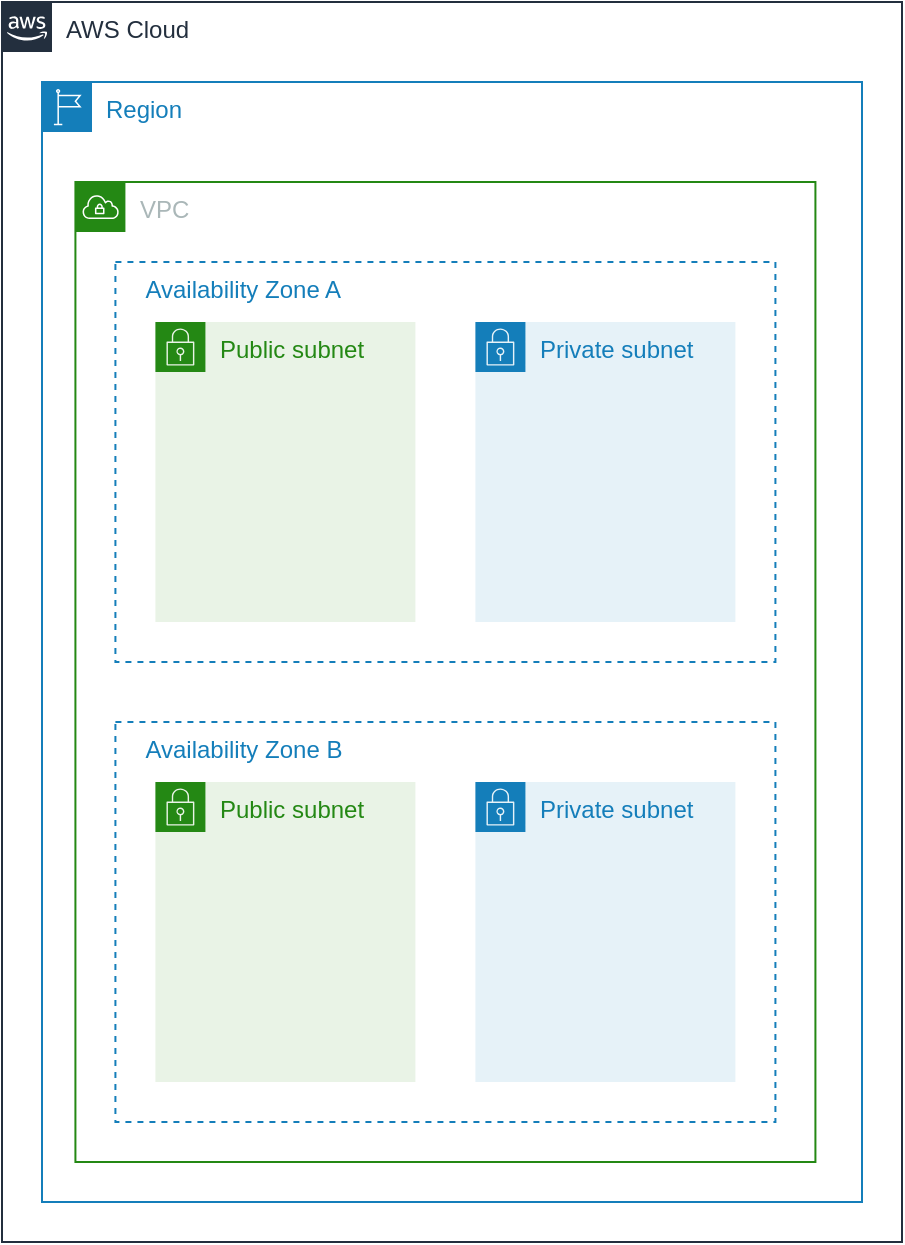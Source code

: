 <mxfile version="12.6.5" type="device" pages="3"><diagram id="th-UINMLRCVCMA2HlX6S" name="Network"><mxGraphModel dx="1086" dy="846" grid="1" gridSize="10" guides="1" tooltips="1" connect="1" arrows="1" fold="1" page="1" pageScale="1" pageWidth="827" pageHeight="1169" math="0" shadow="0"><root><mxCell id="EWrqfDR4RAuhVju0mpp0-0"/><mxCell id="EWrqfDR4RAuhVju0mpp0-1" parent="EWrqfDR4RAuhVju0mpp0-0"/><mxCell id="4w3ppOAeY_oo9qaik-dn-0" value="AWS Cloud" style="points=[[0,0],[0.25,0],[0.5,0],[0.75,0],[1,0],[1,0.25],[1,0.5],[1,0.75],[1,1],[0.75,1],[0.5,1],[0.25,1],[0,1],[0,0.75],[0,0.5],[0,0.25]];outlineConnect=0;gradientColor=none;html=1;whiteSpace=wrap;fontSize=12;fontStyle=0;shape=mxgraph.aws4.group;grIcon=mxgraph.aws4.group_aws_cloud_alt;strokeColor=#232F3E;fillColor=none;verticalAlign=top;align=left;spacingLeft=30;fontColor=#232F3E;dashed=0;" parent="EWrqfDR4RAuhVju0mpp0-1" vertex="1"><mxGeometry x="190" y="250" width="450" height="620" as="geometry"/></mxCell><mxCell id="4w3ppOAeY_oo9qaik-dn-1" value="Region" style="points=[[0,0],[0.25,0],[0.5,0],[0.75,0],[1,0],[1,0.25],[1,0.5],[1,0.75],[1,1],[0.75,1],[0.5,1],[0.25,1],[0,1],[0,0.75],[0,0.5],[0,0.25]];outlineConnect=0;gradientColor=none;html=1;whiteSpace=wrap;fontSize=12;fontStyle=0;shape=mxgraph.aws4.group;grIcon=mxgraph.aws4.group_region;strokeColor=#147EBA;fillColor=none;verticalAlign=top;align=left;spacingLeft=30;fontColor=#147EBA;dashed=0;" parent="EWrqfDR4RAuhVju0mpp0-1" vertex="1"><mxGeometry x="210" y="290" width="410" height="560" as="geometry"/></mxCell><mxCell id="4w3ppOAeY_oo9qaik-dn-2" value="VPC" style="points=[[0,0],[0.25,0],[0.5,0],[0.75,0],[1,0],[1,0.25],[1,0.5],[1,0.75],[1,1],[0.75,1],[0.5,1],[0.25,1],[0,1],[0,0.75],[0,0.5],[0,0.25]];outlineConnect=0;gradientColor=none;html=1;whiteSpace=wrap;fontSize=12;fontStyle=0;shape=mxgraph.aws4.group;grIcon=mxgraph.aws4.group_vpc;strokeColor=#248814;fillColor=none;verticalAlign=top;align=left;spacingLeft=30;fontColor=#AAB7B8;dashed=0;" parent="EWrqfDR4RAuhVju0mpp0-1" vertex="1"><mxGeometry x="226.71" y="340" width="370" height="490" as="geometry"/></mxCell><mxCell id="4w3ppOAeY_oo9qaik-dn-3" value="Availability Zone B" style="fillColor=none;strokeColor=#147EBA;dashed=1;verticalAlign=top;fontStyle=0;fontColor=#147EBA;align=left;spacingLeft=13;" parent="EWrqfDR4RAuhVju0mpp0-1" vertex="1"><mxGeometry x="246.71" y="610" width="330" height="200" as="geometry"/></mxCell><mxCell id="4w3ppOAeY_oo9qaik-dn-4" value="Availability Zone A" style="fillColor=none;strokeColor=#147EBA;dashed=1;verticalAlign=top;fontStyle=0;fontColor=#147EBA;align=left;spacingLeft=13;" parent="EWrqfDR4RAuhVju0mpp0-1" vertex="1"><mxGeometry x="246.71" y="380" width="330" height="200" as="geometry"/></mxCell><mxCell id="4w3ppOAeY_oo9qaik-dn-5" value="Public subnet" style="points=[[0,0],[0.25,0],[0.5,0],[0.75,0],[1,0],[1,0.25],[1,0.5],[1,0.75],[1,1],[0.75,1],[0.5,1],[0.25,1],[0,1],[0,0.75],[0,0.5],[0,0.25]];outlineConnect=0;gradientColor=none;html=1;whiteSpace=wrap;fontSize=12;fontStyle=0;shape=mxgraph.aws4.group;grIcon=mxgraph.aws4.group_security_group;grStroke=0;strokeColor=#248814;fillColor=#E9F3E6;verticalAlign=top;align=left;spacingLeft=30;fontColor=#248814;dashed=0;" parent="EWrqfDR4RAuhVju0mpp0-1" vertex="1"><mxGeometry x="266.71" y="410" width="130" height="150" as="geometry"/></mxCell><mxCell id="4w3ppOAeY_oo9qaik-dn-6" value="Public subnet" style="points=[[0,0],[0.25,0],[0.5,0],[0.75,0],[1,0],[1,0.25],[1,0.5],[1,0.75],[1,1],[0.75,1],[0.5,1],[0.25,1],[0,1],[0,0.75],[0,0.5],[0,0.25]];outlineConnect=0;gradientColor=none;html=1;whiteSpace=wrap;fontSize=12;fontStyle=0;shape=mxgraph.aws4.group;grIcon=mxgraph.aws4.group_security_group;grStroke=0;strokeColor=#248814;fillColor=#E9F3E6;verticalAlign=top;align=left;spacingLeft=30;fontColor=#248814;dashed=0;" parent="EWrqfDR4RAuhVju0mpp0-1" vertex="1"><mxGeometry x="266.71" y="640" width="130" height="150" as="geometry"/></mxCell><mxCell id="4w3ppOAeY_oo9qaik-dn-7" value="Private subnet" style="points=[[0,0],[0.25,0],[0.5,0],[0.75,0],[1,0],[1,0.25],[1,0.5],[1,0.75],[1,1],[0.75,1],[0.5,1],[0.25,1],[0,1],[0,0.75],[0,0.5],[0,0.25]];outlineConnect=0;gradientColor=none;html=1;whiteSpace=wrap;fontSize=12;fontStyle=0;shape=mxgraph.aws4.group;grIcon=mxgraph.aws4.group_security_group;grStroke=0;strokeColor=#147EBA;fillColor=#E6F2F8;verticalAlign=top;align=left;spacingLeft=30;fontColor=#147EBA;dashed=0;" parent="EWrqfDR4RAuhVju0mpp0-1" vertex="1"><mxGeometry x="426.71" y="410" width="130" height="150" as="geometry"/></mxCell><mxCell id="4w3ppOAeY_oo9qaik-dn-8" value="Private subnet" style="points=[[0,0],[0.25,0],[0.5,0],[0.75,0],[1,0],[1,0.25],[1,0.5],[1,0.75],[1,1],[0.75,1],[0.5,1],[0.25,1],[0,1],[0,0.75],[0,0.5],[0,0.25]];outlineConnect=0;gradientColor=none;html=1;whiteSpace=wrap;fontSize=12;fontStyle=0;shape=mxgraph.aws4.group;grIcon=mxgraph.aws4.group_security_group;grStroke=0;strokeColor=#147EBA;fillColor=#E6F2F8;verticalAlign=top;align=left;spacingLeft=30;fontColor=#147EBA;dashed=0;" parent="EWrqfDR4RAuhVju0mpp0-1" vertex="1"><mxGeometry x="426.71" y="640" width="130" height="150" as="geometry"/></mxCell></root></mxGraphModel></diagram><diagram id="Bc8q5_bMyxxbQAzsDNBM" name="EKS"><mxGraphModel dx="1086" dy="846" grid="1" gridSize="10" guides="1" tooltips="1" connect="1" arrows="1" fold="1" page="1" pageScale="1" pageWidth="827" pageHeight="1169" math="0" shadow="0"><root><mxCell id="lkuj8e7bvmA6FvxwANG--0"/><mxCell id="lkuj8e7bvmA6FvxwANG--1" parent="lkuj8e7bvmA6FvxwANG--0"/><mxCell id="UC9EFGM5Q_F_0M3E5TGD-0" value="AWS Cloud" style="points=[[0,0],[0.25,0],[0.5,0],[0.75,0],[1,0],[1,0.25],[1,0.5],[1,0.75],[1,1],[0.75,1],[0.5,1],[0.25,1],[0,1],[0,0.75],[0,0.5],[0,0.25]];outlineConnect=0;gradientColor=none;html=1;whiteSpace=wrap;fontSize=12;fontStyle=0;shape=mxgraph.aws4.group;grIcon=mxgraph.aws4.group_aws_cloud_alt;strokeColor=#232F3E;fillColor=none;verticalAlign=top;align=left;spacingLeft=30;fontColor=#232F3E;dashed=0;" parent="lkuj8e7bvmA6FvxwANG--1" vertex="1"><mxGeometry x="60" y="220" width="630" height="640" as="geometry"/></mxCell><mxCell id="UC9EFGM5Q_F_0M3E5TGD-1" value="Region" style="points=[[0,0],[0.25,0],[0.5,0],[0.75,0],[1,0],[1,0.25],[1,0.5],[1,0.75],[1,1],[0.75,1],[0.5,1],[0.25,1],[0,1],[0,0.75],[0,0.5],[0,0.25]];outlineConnect=0;gradientColor=none;html=1;whiteSpace=wrap;fontSize=12;fontStyle=0;shape=mxgraph.aws4.group;grIcon=mxgraph.aws4.group_region;strokeColor=#147EBA;fillColor=none;verticalAlign=top;align=left;spacingLeft=30;fontColor=#147EBA;dashed=0;" parent="lkuj8e7bvmA6FvxwANG--1" vertex="1"><mxGeometry x="90" y="260" width="416.71" height="580" as="geometry"/></mxCell><mxCell id="UC9EFGM5Q_F_0M3E5TGD-2" value="VPC" style="points=[[0,0],[0.25,0],[0.5,0],[0.75,0],[1,0],[1,0.25],[1,0.5],[1,0.75],[1,1],[0.75,1],[0.5,1],[0.25,1],[0,1],[0,0.75],[0,0.5],[0,0.25]];outlineConnect=0;gradientColor=none;html=1;whiteSpace=wrap;fontSize=12;fontStyle=0;shape=mxgraph.aws4.group;grIcon=mxgraph.aws4.group_vpc;strokeColor=#248814;fillColor=none;verticalAlign=top;align=left;spacingLeft=30;fontColor=#AAB7B8;dashed=0;" parent="lkuj8e7bvmA6FvxwANG--1" vertex="1"><mxGeometry x="116.71" y="300" width="370" height="520" as="geometry"/></mxCell><mxCell id="UC9EFGM5Q_F_0M3E5TGD-3" value="Availability Zone B" style="fillColor=none;strokeColor=#147EBA;dashed=1;verticalAlign=top;fontStyle=0;fontColor=#147EBA;align=left;spacingLeft=13;" parent="lkuj8e7bvmA6FvxwANG--1" vertex="1"><mxGeometry x="136.71" y="600" width="330" height="200" as="geometry"/></mxCell><mxCell id="UC9EFGM5Q_F_0M3E5TGD-4" value="Availability Zone A" style="fillColor=none;strokeColor=#147EBA;dashed=1;verticalAlign=top;fontStyle=0;fontColor=#147EBA;align=left;spacingLeft=13;" parent="lkuj8e7bvmA6FvxwANG--1" vertex="1"><mxGeometry x="136.71" y="370" width="330" height="200" as="geometry"/></mxCell><mxCell id="UC9EFGM5Q_F_0M3E5TGD-5" value="Public subnet" style="points=[[0,0],[0.25,0],[0.5,0],[0.75,0],[1,0],[1,0.25],[1,0.5],[1,0.75],[1,1],[0.75,1],[0.5,1],[0.25,1],[0,1],[0,0.75],[0,0.5],[0,0.25]];outlineConnect=0;gradientColor=none;html=1;whiteSpace=wrap;fontSize=12;fontStyle=0;shape=mxgraph.aws4.group;grIcon=mxgraph.aws4.group_security_group;grStroke=0;strokeColor=#248814;fillColor=#E9F3E6;verticalAlign=top;align=left;spacingLeft=30;fontColor=#248814;dashed=0;" parent="lkuj8e7bvmA6FvxwANG--1" vertex="1"><mxGeometry x="156.71" y="400" width="130" height="150" as="geometry"/></mxCell><mxCell id="UC9EFGM5Q_F_0M3E5TGD-6" value="Public subnet" style="points=[[0,0],[0.25,0],[0.5,0],[0.75,0],[1,0],[1,0.25],[1,0.5],[1,0.75],[1,1],[0.75,1],[0.5,1],[0.25,1],[0,1],[0,0.75],[0,0.5],[0,0.25]];outlineConnect=0;gradientColor=none;html=1;whiteSpace=wrap;fontSize=12;fontStyle=0;shape=mxgraph.aws4.group;grIcon=mxgraph.aws4.group_security_group;grStroke=0;strokeColor=#248814;fillColor=#E9F3E6;verticalAlign=top;align=left;spacingLeft=30;fontColor=#248814;dashed=0;" parent="lkuj8e7bvmA6FvxwANG--1" vertex="1"><mxGeometry x="156.71" y="630" width="130" height="150" as="geometry"/></mxCell><mxCell id="UC9EFGM5Q_F_0M3E5TGD-7" value="Private subnet" style="points=[[0,0],[0.25,0],[0.5,0],[0.75,0],[1,0],[1,0.25],[1,0.5],[1,0.75],[1,1],[0.75,1],[0.5,1],[0.25,1],[0,1],[0,0.75],[0,0.5],[0,0.25]];outlineConnect=0;gradientColor=none;html=1;whiteSpace=wrap;fontSize=12;fontStyle=0;shape=mxgraph.aws4.group;grIcon=mxgraph.aws4.group_security_group;grStroke=0;strokeColor=#147EBA;fillColor=#E6F2F8;verticalAlign=top;align=left;spacingLeft=30;fontColor=#147EBA;dashed=0;" parent="lkuj8e7bvmA6FvxwANG--1" vertex="1"><mxGeometry x="316.71" y="400" width="130" height="150" as="geometry"/></mxCell><mxCell id="UC9EFGM5Q_F_0M3E5TGD-8" value="Private subnet" style="points=[[0,0],[0.25,0],[0.5,0],[0.75,0],[1,0],[1,0.25],[1,0.5],[1,0.75],[1,1],[0.75,1],[0.5,1],[0.25,1],[0,1],[0,0.75],[0,0.5],[0,0.25]];outlineConnect=0;gradientColor=none;html=1;whiteSpace=wrap;fontSize=12;fontStyle=0;shape=mxgraph.aws4.group;grIcon=mxgraph.aws4.group_security_group;grStroke=0;strokeColor=#147EBA;fillColor=#E6F2F8;verticalAlign=top;align=left;spacingLeft=30;fontColor=#147EBA;dashed=0;" parent="lkuj8e7bvmA6FvxwANG--1" vertex="1"><mxGeometry x="316.71" y="630" width="130" height="150" as="geometry"/></mxCell><mxCell id="UC9EFGM5Q_F_0M3E5TGD-11" style="edgeStyle=orthogonalEdgeStyle;rounded=0;orthogonalLoop=1;jettySize=auto;html=1;endArrow=block;endFill=1;strokeColor=#4D4D4D;strokeWidth=2;" parent="lkuj8e7bvmA6FvxwANG--1" source="UC9EFGM5Q_F_0M3E5TGD-14" target="UC9EFGM5Q_F_0M3E5TGD-16" edge="1"><mxGeometry relative="1" as="geometry"><Array as="points"><mxPoint x="536.71" y="329"/><mxPoint x="536.71" y="479"/></Array></mxGeometry></mxCell><mxCell id="UC9EFGM5Q_F_0M3E5TGD-12" style="edgeStyle=orthogonalEdgeStyle;rounded=0;orthogonalLoop=1;jettySize=auto;html=1;endArrow=block;endFill=1;strokeColor=#4D4D4D;strokeWidth=2;" parent="lkuj8e7bvmA6FvxwANG--1" source="UC9EFGM5Q_F_0M3E5TGD-14" target="UC9EFGM5Q_F_0M3E5TGD-18" edge="1"><mxGeometry relative="1" as="geometry"><Array as="points"><mxPoint x="536.71" y="329"/><mxPoint x="536.71" y="705"/></Array></mxGeometry></mxCell><mxCell id="UC9EFGM5Q_F_0M3E5TGD-13" value="management" style="text;html=1;align=center;verticalAlign=middle;resizable=0;points=[];labelBackgroundColor=#ffffff;rotation=-90;" parent="UC9EFGM5Q_F_0M3E5TGD-12" vertex="1" connectable="0"><mxGeometry x="-0.852" y="29" relative="1" as="geometry"><mxPoint x="-20" y="72" as="offset"/></mxGeometry></mxCell><mxCell id="UC9EFGM5Q_F_0M3E5TGD-14" value="EKS&lt;br&gt;Control Plane" style="outlineConnect=0;fontColor=#232F3E;gradientColor=#F78E04;gradientDirection=north;fillColor=#D05C17;strokeColor=#ffffff;dashed=0;verticalLabelPosition=bottom;verticalAlign=top;align=center;html=1;fontSize=12;fontStyle=0;aspect=fixed;shape=mxgraph.aws4.resourceIcon;resIcon=mxgraph.aws4.eks;" parent="lkuj8e7bvmA6FvxwANG--1" vertex="1"><mxGeometry x="586.71" y="290" width="78" height="78" as="geometry"/></mxCell><mxCell id="UC9EFGM5Q_F_0M3E5TGD-15" style="edgeStyle=orthogonalEdgeStyle;rounded=0;orthogonalLoop=1;jettySize=auto;html=1;endArrow=block;endFill=1;strokeColor=#AB2676;strokeWidth=2;jumpStyle=gap;" parent="lkuj8e7bvmA6FvxwANG--1" source="UC9EFGM5Q_F_0M3E5TGD-16" target="UC9EFGM5Q_F_0M3E5TGD-27" edge="1"><mxGeometry relative="1" as="geometry"><mxPoint x="586.71" y="460" as="targetPoint"/><Array as="points"><mxPoint x="566.71" y="500"/><mxPoint x="566.71" y="460"/></Array></mxGeometry></mxCell><mxCell id="UC9EFGM5Q_F_0M3E5TGD-16" value="EKS Work Node" style="outlineConnect=0;fontColor=#232F3E;gradientColor=#F78E04;gradientDirection=north;fillColor=#D05C17;strokeColor=#ffffff;dashed=0;verticalLabelPosition=bottom;verticalAlign=top;align=center;html=1;fontSize=12;fontStyle=0;aspect=fixed;shape=mxgraph.aws4.resourceIcon;resIcon=mxgraph.aws4.ec2;" parent="lkuj8e7bvmA6FvxwANG--1" vertex="1"><mxGeometry x="342.71" y="440" width="78" height="78" as="geometry"/></mxCell><mxCell id="UC9EFGM5Q_F_0M3E5TGD-17" value="" style="edgeStyle=orthogonalEdgeStyle;rounded=0;orthogonalLoop=1;jettySize=auto;html=1;endArrow=block;endFill=1;strokeColor=#AB2676;strokeWidth=2;jumpStyle=gap;fontColor=#AB2676;labelPosition=center;verticalLabelPosition=middle;align=center;verticalAlign=middle;horizontal=0;" parent="lkuj8e7bvmA6FvxwANG--1" source="UC9EFGM5Q_F_0M3E5TGD-18" target="UC9EFGM5Q_F_0M3E5TGD-27" edge="1"><mxGeometry x="0.223" y="9" relative="1" as="geometry"><mxPoint x="586.71" y="460" as="targetPoint"/><Array as="points"><mxPoint x="566.71" y="680"/><mxPoint x="566.71" y="460"/></Array><mxPoint as="offset"/></mxGeometry></mxCell><mxCell id="UC9EFGM5Q_F_0M3E5TGD-18" value="EKS Work Node" style="outlineConnect=0;fontColor=#232F3E;gradientColor=#F78E04;gradientDirection=north;fillColor=#D05C17;strokeColor=#ffffff;dashed=0;verticalLabelPosition=bottom;verticalAlign=top;align=center;html=1;fontSize=12;fontStyle=0;aspect=fixed;shape=mxgraph.aws4.resourceIcon;resIcon=mxgraph.aws4.ec2;" parent="lkuj8e7bvmA6FvxwANG--1" vertex="1"><mxGeometry x="342.71" y="666" width="78" height="78" as="geometry"/></mxCell><mxCell id="UC9EFGM5Q_F_0M3E5TGD-27" value="CloudWatch&lt;br&gt;Logs / Metrics" style="outlineConnect=0;fontColor=#232F3E;gradientColor=#F34482;gradientDirection=north;fillColor=#BC1356;strokeColor=#ffffff;dashed=0;verticalLabelPosition=bottom;verticalAlign=top;align=center;html=1;fontSize=12;fontStyle=0;aspect=fixed;shape=mxgraph.aws4.resourceIcon;resIcon=mxgraph.aws4.cloudwatch;" parent="lkuj8e7bvmA6FvxwANG--1" vertex="1"><mxGeometry x="586.71" y="420" width="78" height="78" as="geometry"/></mxCell><mxCell id="UC9EFGM5Q_F_0M3E5TGD-31" value="Auto Scaling group" style="points=[[0,0],[0.25,0],[0.5,0],[0.75,0],[1,0],[1,0.25],[1,0.5],[1,0.75],[1,1],[0.75,1],[0.5,1],[0.25,1],[0,1],[0,0.75],[0,0.5],[0,0.25]];outlineConnect=0;gradientColor=none;html=1;whiteSpace=wrap;fontSize=12;fontStyle=0;shape=mxgraph.aws4.groupCenter;grIcon=mxgraph.aws4.group_auto_scaling_group;grStroke=1;strokeColor=#D86613;fillColor=none;verticalAlign=top;align=center;fontColor=#D86613;dashed=1;spacingTop=25;" parent="lkuj8e7bvmA6FvxwANG--1" vertex="1"><mxGeometry x="306.71" y="320" width="150" height="470" as="geometry"/></mxCell></root></mxGraphModel></diagram><diagram id="2ZvBpAmRsCeqNDP9gLAx" name="Complete"><mxGraphModel dx="749" dy="583" grid="1" gridSize="10" guides="1" tooltips="1" connect="1" arrows="1" fold="1" page="1" pageScale="1" pageWidth="827" pageHeight="1169" math="0" shadow="0"><root><mxCell id="0"/><mxCell id="1" parent="0"/><mxCell id="N2e_bxASDtzFA6LyMxbT-1" value="AWS Cloud" style="points=[[0,0],[0.25,0],[0.5,0],[0.75,0],[1,0],[1,0.25],[1,0.5],[1,0.75],[1,1],[0.75,1],[0.5,1],[0.25,1],[0,1],[0,0.75],[0,0.5],[0,0.25]];outlineConnect=0;gradientColor=none;html=1;whiteSpace=wrap;fontSize=12;fontStyle=0;shape=mxgraph.aws4.group;grIcon=mxgraph.aws4.group_aws_cloud_alt;strokeColor=#232F3E;fillColor=none;verticalAlign=top;align=left;spacingLeft=30;fontColor=#232F3E;dashed=0;" parent="1" vertex="1"><mxGeometry x="70" y="250" width="746.71" height="620" as="geometry"/></mxCell><mxCell id="N2e_bxASDtzFA6LyMxbT-2" value="Region" style="points=[[0,0],[0.25,0],[0.5,0],[0.75,0],[1,0],[1,0.25],[1,0.5],[1,0.75],[1,1],[0.75,1],[0.5,1],[0.25,1],[0,1],[0,0.75],[0,0.5],[0,0.25]];outlineConnect=0;gradientColor=none;html=1;whiteSpace=wrap;fontSize=12;fontStyle=0;shape=mxgraph.aws4.group;grIcon=mxgraph.aws4.group_region;strokeColor=#147EBA;fillColor=none;verticalAlign=top;align=left;spacingLeft=30;fontColor=#147EBA;dashed=0;" parent="1" vertex="1"><mxGeometry x="90" y="290" width="526.71" height="560" as="geometry"/></mxCell><mxCell id="N2e_bxASDtzFA6LyMxbT-8" value="VPC" style="points=[[0,0],[0.25,0],[0.5,0],[0.75,0],[1,0],[1,0.25],[1,0.5],[1,0.75],[1,1],[0.75,1],[0.5,1],[0.25,1],[0,1],[0,0.75],[0,0.5],[0,0.25]];outlineConnect=0;gradientColor=none;html=1;whiteSpace=wrap;fontSize=12;fontStyle=0;shape=mxgraph.aws4.group;grIcon=mxgraph.aws4.group_vpc;strokeColor=#248814;fillColor=none;verticalAlign=top;align=left;spacingLeft=30;fontColor=#AAB7B8;dashed=0;" parent="1" vertex="1"><mxGeometry x="226.71" y="310" width="370" height="520" as="geometry"/></mxCell><mxCell id="N2e_bxASDtzFA6LyMxbT-9" value="Availability Zone B" style="fillColor=none;strokeColor=#147EBA;dashed=1;verticalAlign=top;fontStyle=0;fontColor=#147EBA;align=left;spacingLeft=13;" parent="1" vertex="1"><mxGeometry x="246.71" y="610" width="330" height="200" as="geometry"/></mxCell><mxCell id="N2e_bxASDtzFA6LyMxbT-10" value="Availability Zone A" style="fillColor=none;strokeColor=#147EBA;dashed=1;verticalAlign=top;fontStyle=0;fontColor=#147EBA;align=left;spacingLeft=13;" parent="1" vertex="1"><mxGeometry x="246.71" y="380" width="330" height="200" as="geometry"/></mxCell><mxCell id="N2e_bxASDtzFA6LyMxbT-3" value="Public subnet" style="points=[[0,0],[0.25,0],[0.5,0],[0.75,0],[1,0],[1,0.25],[1,0.5],[1,0.75],[1,1],[0.75,1],[0.5,1],[0.25,1],[0,1],[0,0.75],[0,0.5],[0,0.25]];outlineConnect=0;gradientColor=none;html=1;whiteSpace=wrap;fontSize=12;fontStyle=0;shape=mxgraph.aws4.group;grIcon=mxgraph.aws4.group_security_group;grStroke=0;strokeColor=#248814;fillColor=#E9F3E6;verticalAlign=top;align=left;spacingLeft=30;fontColor=#248814;dashed=0;" parent="1" vertex="1"><mxGeometry x="266.71" y="410" width="130" height="150" as="geometry"/></mxCell><mxCell id="N2e_bxASDtzFA6LyMxbT-4" value="Public subnet" style="points=[[0,0],[0.25,0],[0.5,0],[0.75,0],[1,0],[1,0.25],[1,0.5],[1,0.75],[1,1],[0.75,1],[0.5,1],[0.25,1],[0,1],[0,0.75],[0,0.5],[0,0.25]];outlineConnect=0;gradientColor=none;html=1;whiteSpace=wrap;fontSize=12;fontStyle=0;shape=mxgraph.aws4.group;grIcon=mxgraph.aws4.group_security_group;grStroke=0;strokeColor=#248814;fillColor=#E9F3E6;verticalAlign=top;align=left;spacingLeft=30;fontColor=#248814;dashed=0;" parent="1" vertex="1"><mxGeometry x="266.71" y="640" width="130" height="150" as="geometry"/></mxCell><mxCell id="N2e_bxASDtzFA6LyMxbT-5" value="Private subnet" style="points=[[0,0],[0.25,0],[0.5,0],[0.75,0],[1,0],[1,0.25],[1,0.5],[1,0.75],[1,1],[0.75,1],[0.5,1],[0.25,1],[0,1],[0,0.75],[0,0.5],[0,0.25]];outlineConnect=0;gradientColor=none;html=1;whiteSpace=wrap;fontSize=12;fontStyle=0;shape=mxgraph.aws4.group;grIcon=mxgraph.aws4.group_security_group;grStroke=0;strokeColor=#147EBA;fillColor=#E6F2F8;verticalAlign=top;align=left;spacingLeft=30;fontColor=#147EBA;dashed=0;" parent="1" vertex="1"><mxGeometry x="426.71" y="410" width="130" height="150" as="geometry"/></mxCell><mxCell id="N2e_bxASDtzFA6LyMxbT-6" value="Private subnet" style="points=[[0,0],[0.25,0],[0.5,0],[0.75,0],[1,0],[1,0.25],[1,0.5],[1,0.75],[1,1],[0.75,1],[0.5,1],[0.25,1],[0,1],[0,0.75],[0,0.5],[0,0.25]];outlineConnect=0;gradientColor=none;html=1;whiteSpace=wrap;fontSize=12;fontStyle=0;shape=mxgraph.aws4.group;grIcon=mxgraph.aws4.group_security_group;grStroke=0;strokeColor=#147EBA;fillColor=#E6F2F8;verticalAlign=top;align=left;spacingLeft=30;fontColor=#147EBA;dashed=0;" parent="1" vertex="1"><mxGeometry x="426.71" y="640" width="130" height="150" as="geometry"/></mxCell><mxCell id="N2e_bxASDtzFA6LyMxbT-34" style="edgeStyle=orthogonalEdgeStyle;rounded=0;jumpStyle=gap;orthogonalLoop=1;jettySize=auto;html=1;endArrow=block;endFill=1;strokeColor=#4D4D4D;strokeWidth=2;fontColor=#00FF00;" parent="1" source="N2e_bxASDtzFA6LyMxbT-7" target="N2e_bxASDtzFA6LyMxbT-35" edge="1"><mxGeometry relative="1" as="geometry"><Array as="points"><mxPoint x="201.71" y="340"/><mxPoint x="155.71" y="340"/></Array></mxGeometry></mxCell><mxCell id="N2e_bxASDtzFA6LyMxbT-7" value="Corporate data center" style="points=[[0,0],[0.25,0],[0.5,0],[0.75,0],[1,0],[1,0.25],[1,0.5],[1,0.75],[1,1],[0.75,1],[0.5,1],[0.25,1],[0,1],[0,0.75],[0,0.5],[0,0.25]];outlineConnect=0;gradientColor=none;html=1;whiteSpace=wrap;fontSize=12;fontStyle=0;shape=mxgraph.aws4.group;grIcon=mxgraph.aws4.group_corporate_data_center;strokeColor=#5A6C86;fillColor=none;verticalAlign=top;align=left;spacingLeft=30;fontColor=#5A6C86;dashed=0;" parent="1" vertex="1"><mxGeometry x="70" y="160" width="190" height="70" as="geometry"/></mxCell><mxCell id="N2e_bxASDtzFA6LyMxbT-26" style="edgeStyle=orthogonalEdgeStyle;rounded=0;orthogonalLoop=1;jettySize=auto;html=1;endArrow=block;endFill=1;strokeColor=#4D4D4D;strokeWidth=2;" parent="1" source="N2e_bxASDtzFA6LyMxbT-11" target="N2e_bxASDtzFA6LyMxbT-13" edge="1"><mxGeometry relative="1" as="geometry"><Array as="points"><mxPoint x="646.71" y="339"/><mxPoint x="646.71" y="489"/></Array></mxGeometry></mxCell><mxCell id="N2e_bxASDtzFA6LyMxbT-27" style="edgeStyle=orthogonalEdgeStyle;rounded=0;orthogonalLoop=1;jettySize=auto;html=1;endArrow=block;endFill=1;strokeColor=#4D4D4D;strokeWidth=2;" parent="1" source="N2e_bxASDtzFA6LyMxbT-11" target="N2e_bxASDtzFA6LyMxbT-14" edge="1"><mxGeometry relative="1" as="geometry"><Array as="points"><mxPoint x="646.71" y="339"/><mxPoint x="646.71" y="715"/></Array></mxGeometry></mxCell><mxCell id="N2e_bxASDtzFA6LyMxbT-28" value="management" style="text;html=1;align=center;verticalAlign=middle;resizable=0;points=[];labelBackgroundColor=#ffffff;rotation=-90;" parent="N2e_bxASDtzFA6LyMxbT-27" vertex="1" connectable="0"><mxGeometry x="-0.852" y="29" relative="1" as="geometry"><mxPoint x="-20" y="72" as="offset"/></mxGeometry></mxCell><mxCell id="N2e_bxASDtzFA6LyMxbT-11" value="EKS&lt;br&gt;Control Plane" style="outlineConnect=0;fontColor=#232F3E;gradientColor=#F78E04;gradientDirection=north;fillColor=#D05C17;strokeColor=#ffffff;dashed=0;verticalLabelPosition=bottom;verticalAlign=top;align=center;html=1;fontSize=12;fontStyle=0;aspect=fixed;shape=mxgraph.aws4.resourceIcon;resIcon=mxgraph.aws4.eks;" parent="1" vertex="1"><mxGeometry x="696.71" y="300" width="78" height="78" as="geometry"/></mxCell><mxCell id="N2e_bxASDtzFA6LyMxbT-29" style="edgeStyle=orthogonalEdgeStyle;rounded=0;orthogonalLoop=1;jettySize=auto;html=1;endArrow=block;endFill=1;strokeColor=#AB2676;strokeWidth=2;jumpStyle=gap;" parent="1" source="N2e_bxASDtzFA6LyMxbT-13" target="N2e_bxASDtzFA6LyMxbT-31" edge="1"><mxGeometry relative="1" as="geometry"><mxPoint x="696.71" y="470" as="targetPoint"/><Array as="points"><mxPoint x="676.71" y="510"/><mxPoint x="676.71" y="470"/></Array></mxGeometry></mxCell><mxCell id="N2e_bxASDtzFA6LyMxbT-13" value="EKS Work Node" style="outlineConnect=0;fontColor=#232F3E;gradientColor=#F78E04;gradientDirection=north;fillColor=#D05C17;strokeColor=#ffffff;dashed=0;verticalLabelPosition=bottom;verticalAlign=top;align=center;html=1;fontSize=12;fontStyle=0;aspect=fixed;shape=mxgraph.aws4.resourceIcon;resIcon=mxgraph.aws4.ec2;" parent="1" vertex="1"><mxGeometry x="452.71" y="450" width="78" height="78" as="geometry"/></mxCell><mxCell id="N2e_bxASDtzFA6LyMxbT-30" value="Container Insights" style="edgeStyle=orthogonalEdgeStyle;rounded=0;orthogonalLoop=1;jettySize=auto;html=1;endArrow=block;endFill=1;strokeColor=#AB2676;strokeWidth=2;jumpStyle=gap;fontColor=#AB2676;labelPosition=center;verticalLabelPosition=middle;align=center;verticalAlign=middle;horizontal=0;" parent="1" source="N2e_bxASDtzFA6LyMxbT-14" target="N2e_bxASDtzFA6LyMxbT-31" edge="1"><mxGeometry x="0.223" y="9" relative="1" as="geometry"><mxPoint x="696.71" y="470" as="targetPoint"/><Array as="points"><mxPoint x="676.71" y="690"/><mxPoint x="676.71" y="470"/></Array><mxPoint as="offset"/></mxGeometry></mxCell><mxCell id="N2e_bxASDtzFA6LyMxbT-14" value="EKS Work Node" style="outlineConnect=0;fontColor=#232F3E;gradientColor=#F78E04;gradientDirection=north;fillColor=#D05C17;strokeColor=#ffffff;dashed=0;verticalLabelPosition=bottom;verticalAlign=top;align=center;html=1;fontSize=12;fontStyle=0;aspect=fixed;shape=mxgraph.aws4.resourceIcon;resIcon=mxgraph.aws4.ec2;" parent="1" vertex="1"><mxGeometry x="452.71" y="676" width="78" height="78" as="geometry"/></mxCell><mxCell id="N2e_bxASDtzFA6LyMxbT-19" style="edgeStyle=orthogonalEdgeStyle;rounded=0;orthogonalLoop=1;jettySize=auto;html=1;strokeWidth=2;strokeColor=#4D4D4D;endArrow=block;endFill=1;entryX=0;entryY=0.5;entryDx=0;entryDy=0;" parent="1" source="N2e_bxASDtzFA6LyMxbT-15" target="N2e_bxASDtzFA6LyMxbT-21" edge="1"><mxGeometry relative="1" as="geometry"><Array as="points"><mxPoint x="240" y="679"/><mxPoint x="240" y="489"/></Array></mxGeometry></mxCell><mxCell id="N2e_bxASDtzFA6LyMxbT-20" style="edgeStyle=orthogonalEdgeStyle;rounded=0;orthogonalLoop=1;jettySize=auto;html=1;strokeWidth=2;strokeColor=#4D4D4D;endArrow=block;endFill=1;entryX=0;entryY=0.5;entryDx=0;entryDy=0;" parent="1" source="N2e_bxASDtzFA6LyMxbT-15" target="N2e_bxASDtzFA6LyMxbT-24" edge="1"><mxGeometry relative="1" as="geometry"><Array as="points"><mxPoint x="240" y="679"/><mxPoint x="240" y="715"/></Array></mxGeometry></mxCell><mxCell id="N2e_bxASDtzFA6LyMxbT-15" value="Application&lt;br&gt;Load Balancer" style="outlineConnect=0;fontColor=#232F3E;gradientColor=none;fillColor=#5A30B5;strokeColor=none;dashed=0;verticalLabelPosition=bottom;verticalAlign=top;align=center;html=1;fontSize=12;fontStyle=0;aspect=fixed;pointerEvents=1;shape=mxgraph.aws4.application_load_balancer;" parent="1" vertex="1"><mxGeometry x="110" y="640" width="78" height="78" as="geometry"/></mxCell><mxCell id="N2e_bxASDtzFA6LyMxbT-23" style="edgeStyle=orthogonalEdgeStyle;rounded=0;orthogonalLoop=1;jettySize=auto;html=1;exitX=1;exitY=0.5;exitDx=0;exitDy=0;endArrow=block;endFill=1;strokeColor=#4D4D4D;strokeWidth=2;" parent="1" source="N2e_bxASDtzFA6LyMxbT-21" target="N2e_bxASDtzFA6LyMxbT-13" edge="1"><mxGeometry relative="1" as="geometry"/></mxCell><mxCell id="N2e_bxASDtzFA6LyMxbT-21" value="Application&#10;Load balancer" style="fillColor=none;strokeColor=#5A6C86;dashed=1;verticalAlign=middle;fontStyle=0;fontColor=#5A6C86;" parent="1" vertex="1"><mxGeometry x="286.71" y="454" width="90" height="70" as="geometry"/></mxCell><mxCell id="N2e_bxASDtzFA6LyMxbT-25" style="edgeStyle=orthogonalEdgeStyle;rounded=0;orthogonalLoop=1;jettySize=auto;html=1;exitX=1;exitY=0.5;exitDx=0;exitDy=0;endArrow=block;endFill=1;strokeColor=#4D4D4D;strokeWidth=2;" parent="1" source="N2e_bxASDtzFA6LyMxbT-24" target="N2e_bxASDtzFA6LyMxbT-14" edge="1"><mxGeometry relative="1" as="geometry"/></mxCell><mxCell id="N2e_bxASDtzFA6LyMxbT-24" value="Application&#10;Load balancer" style="fillColor=none;strokeColor=#5A6C86;dashed=1;verticalAlign=middle;fontStyle=0;fontColor=#5A6C86;" parent="1" vertex="1"><mxGeometry x="286.71" y="680" width="90" height="70" as="geometry"/></mxCell><mxCell id="N2e_bxASDtzFA6LyMxbT-33" style="edgeStyle=orthogonalEdgeStyle;rounded=0;jumpStyle=gap;orthogonalLoop=1;jettySize=auto;html=1;endArrow=block;endFill=1;strokeColor=#4D4D4D;strokeWidth=2;fontColor=#00FF00;" parent="1" source="N2e_bxASDtzFA6LyMxbT-31" target="N2e_bxASDtzFA6LyMxbT-32" edge="1"><mxGeometry relative="1" as="geometry"><Array as="points"><mxPoint x="796.71" y="469"/><mxPoint x="796.71" y="599"/></Array></mxGeometry></mxCell><mxCell id="N2e_bxASDtzFA6LyMxbT-31" value="CloudWatch&lt;br&gt;Logs / Metrics" style="outlineConnect=0;fontColor=#232F3E;gradientColor=#F34482;gradientDirection=north;fillColor=#BC1356;strokeColor=#ffffff;dashed=0;verticalLabelPosition=bottom;verticalAlign=top;align=center;html=1;fontSize=12;fontStyle=0;aspect=fixed;shape=mxgraph.aws4.resourceIcon;resIcon=mxgraph.aws4.cloudwatch;" parent="1" vertex="1"><mxGeometry x="696.71" y="430" width="78" height="78" as="geometry"/></mxCell><mxCell id="N2e_bxASDtzFA6LyMxbT-32" value="S3 Bucket&lt;br&gt;logs backup&lt;br&gt;" style="outlineConnect=0;fontColor=#232F3E;gradientColor=#60A337;gradientDirection=north;fillColor=#277116;strokeColor=#ffffff;dashed=0;verticalLabelPosition=bottom;verticalAlign=top;align=center;html=1;fontSize=12;fontStyle=0;aspect=fixed;shape=mxgraph.aws4.resourceIcon;resIcon=mxgraph.aws4.s3;" parent="1" vertex="1"><mxGeometry x="696.71" y="560" width="78" height="78" as="geometry"/></mxCell><mxCell id="N2e_bxASDtzFA6LyMxbT-37" style="edgeStyle=orthogonalEdgeStyle;rounded=0;jumpStyle=gap;orthogonalLoop=1;jettySize=auto;html=1;endArrow=block;endFill=1;strokeColor=#4D4D4D;strokeWidth=2;fontColor=#00FF00;" parent="1" source="N2e_bxASDtzFA6LyMxbT-35" edge="1"><mxGeometry relative="1" as="geometry"><mxPoint x="226.71" y="411" as="targetPoint"/><Array as="points"><mxPoint x="226.71" y="411"/></Array></mxGeometry></mxCell><mxCell id="N2e_bxASDtzFA6LyMxbT-35" value="Site-to-Site VPN" style="outlineConnect=0;fontColor=#232F3E;gradientColor=#945DF2;gradientDirection=north;fillColor=#5A30B5;strokeColor=#ffffff;dashed=0;verticalLabelPosition=bottom;verticalAlign=top;align=center;html=1;fontSize=12;fontStyle=0;aspect=fixed;shape=mxgraph.aws4.resourceIcon;resIcon=mxgraph.aws4.site_to_site_vpn;" parent="1" vertex="1"><mxGeometry x="110" y="372" width="78" height="78" as="geometry"/></mxCell><mxCell id="N2e_bxASDtzFA6LyMxbT-38" value="Auto Scaling group" style="points=[[0,0],[0.25,0],[0.5,0],[0.75,0],[1,0],[1,0.25],[1,0.5],[1,0.75],[1,1],[0.75,1],[0.5,1],[0.25,1],[0,1],[0,0.75],[0,0.5],[0,0.25]];outlineConnect=0;gradientColor=none;html=1;whiteSpace=wrap;fontSize=12;fontStyle=0;shape=mxgraph.aws4.groupCenter;grIcon=mxgraph.aws4.group_auto_scaling_group;grStroke=1;strokeColor=#D86613;fillColor=none;verticalAlign=top;align=center;fontColor=#D86613;dashed=1;spacingTop=25;" parent="1" vertex="1"><mxGeometry x="416.71" y="330" width="150" height="470" as="geometry"/></mxCell><mxCell id="N2e_bxASDtzFA6LyMxbT-40" style="edgeStyle=orthogonalEdgeStyle;rounded=0;jumpStyle=gap;orthogonalLoop=1;jettySize=auto;html=1;endArrow=block;endFill=1;strokeColor=#4D4D4D;strokeWidth=2;fontColor=#00FF00;" parent="1" source="N2e_bxASDtzFA6LyMxbT-39" target="78TdBCZs66OSfqCwhhSz-1" edge="1"><mxGeometry relative="1" as="geometry"/></mxCell><mxCell id="N2e_bxASDtzFA6LyMxbT-39" value="Internet" style="outlineConnect=0;fontColor=#232F3E;gradientColor=none;strokeColor=#232F3E;fillColor=#ffffff;dashed=0;verticalLabelPosition=bottom;verticalAlign=top;align=center;html=1;fontSize=12;fontStyle=0;aspect=fixed;shape=mxgraph.aws4.resourceIcon;resIcon=mxgraph.aws4.internet;" parent="1" vertex="1"><mxGeometry x="-0.03" y="499" width="60" height="60" as="geometry"/></mxCell><mxCell id="78TdBCZs66OSfqCwhhSz-1" value="CloudFront" style="outlineConnect=0;fontColor=#232F3E;gradientColor=#945DF2;gradientDirection=north;fillColor=#5A30B5;strokeColor=#ffffff;dashed=0;verticalLabelPosition=bottom;verticalAlign=top;align=center;html=1;fontSize=12;fontStyle=0;aspect=fixed;shape=mxgraph.aws4.resourceIcon;resIcon=mxgraph.aws4.cloudfront;" vertex="1" parent="1"><mxGeometry x="110" y="490" width="78" height="78" as="geometry"/></mxCell><mxCell id="78TdBCZs66OSfqCwhhSz-3" style="edgeStyle=orthogonalEdgeStyle;rounded=0;jumpStyle=gap;orthogonalLoop=1;jettySize=auto;html=1;endArrow=block;endFill=1;strokeColor=#4D4D4D;strokeWidth=2;fontColor=#00FF00;" edge="1" parent="1" source="78TdBCZs66OSfqCwhhSz-1" target="N2e_bxASDtzFA6LyMxbT-15"><mxGeometry relative="1" as="geometry"><mxPoint x="70" y="557" as="sourcePoint"/><mxPoint x="120" y="557" as="targetPoint"/><Array as="points"><mxPoint x="210" y="529"/><mxPoint x="210" y="610"/><mxPoint x="149" y="610"/></Array></mxGeometry></mxCell></root></mxGraphModel></diagram></mxfile>